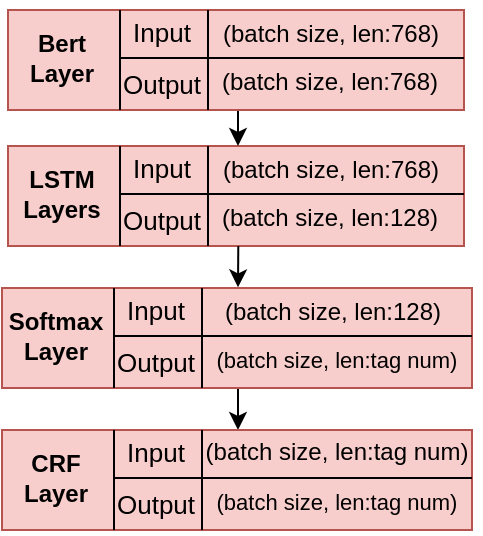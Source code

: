 <mxfile version="13.3.9" type="github">
  <diagram id="X-_uqeIbl1GHuLs3GYBl" name="第 1 页">
    <mxGraphModel dx="795" dy="443" grid="1" gridSize="10" guides="1" tooltips="1" connect="1" arrows="1" fold="1" page="1" pageScale="1" pageWidth="250" pageHeight="280" math="0" shadow="0">
      <root>
        <mxCell id="0" />
        <mxCell id="1" parent="0" />
        <mxCell id="XVLoJR0zLxYacdBKWkdC-13" value="" style="rounded=0;whiteSpace=wrap;html=1;fillColor=#f8cecc;strokeColor=#b85450;" parent="1" vertex="1">
          <mxGeometry x="7" y="77" width="228" height="50" as="geometry" />
        </mxCell>
        <mxCell id="XVLoJR0zLxYacdBKWkdC-14" value="" style="endArrow=none;html=1;" parent="1" edge="1">
          <mxGeometry width="50" height="50" relative="1" as="geometry">
            <mxPoint x="63" y="127" as="sourcePoint" />
            <mxPoint x="63" y="77" as="targetPoint" />
          </mxGeometry>
        </mxCell>
        <mxCell id="XVLoJR0zLxYacdBKWkdC-15" value="" style="endArrow=none;html=1;" parent="1" edge="1">
          <mxGeometry width="50" height="50" relative="1" as="geometry">
            <mxPoint x="107" y="127" as="sourcePoint" />
            <mxPoint x="107" y="77" as="targetPoint" />
          </mxGeometry>
        </mxCell>
        <mxCell id="XVLoJR0zLxYacdBKWkdC-16" value="&lt;font style=&quot;font-size: 13px;&quot;&gt;Input&lt;br style=&quot;font-size: 13px;&quot;&gt;&lt;/font&gt;" style="text;html=1;strokeColor=none;fillColor=none;align=center;verticalAlign=middle;whiteSpace=wrap;rounded=0;fontSize=13;strokeWidth=3;fontStyle=0" parent="1" vertex="1">
          <mxGeometry x="74" y="83.25" width="20" height="10" as="geometry" />
        </mxCell>
        <mxCell id="XVLoJR0zLxYacdBKWkdC-17" value="LSTM Layers" style="text;html=1;strokeColor=none;fillColor=none;align=center;verticalAlign=middle;whiteSpace=wrap;rounded=0;fontSize=12;labelBackgroundColor=none;strokeWidth=3;fontStyle=1" parent="1" vertex="1">
          <mxGeometry x="19" y="72" width="30" height="57" as="geometry" />
        </mxCell>
        <mxCell id="XVLoJR0zLxYacdBKWkdC-18" value="&lt;font style=&quot;font-size: 13px;&quot;&gt;Output&lt;br style=&quot;font-size: 13px;&quot;&gt;&lt;/font&gt;" style="text;html=1;strokeColor=none;fillColor=none;align=center;verticalAlign=middle;whiteSpace=wrap;rounded=0;fontSize=13;strokeWidth=3;fontStyle=0" parent="1" vertex="1">
          <mxGeometry x="74" y="108.75" width="20" height="10" as="geometry" />
        </mxCell>
        <mxCell id="XVLoJR0zLxYacdBKWkdC-19" value="" style="line;strokeWidth=1;html=1;labelBackgroundColor=#ffffff;fontSize=4;" parent="1" vertex="1">
          <mxGeometry x="63" y="96" width="172" height="10" as="geometry" />
        </mxCell>
        <mxCell id="XVLoJR0zLxYacdBKWkdC-20" value="(batch size, len:768)" style="text;html=1;strokeColor=none;fillColor=none;align=center;verticalAlign=middle;whiteSpace=wrap;rounded=0;labelBackgroundColor=none;fontSize=12;strokeWidth=3;fontStyle=0" parent="1" vertex="1">
          <mxGeometry x="108" y="80" width="121" height="17" as="geometry" />
        </mxCell>
        <mxCell id="XVLoJR0zLxYacdBKWkdC-21" value="(batch size, len:128)" style="text;html=1;strokeColor=none;fillColor=none;align=center;verticalAlign=middle;whiteSpace=wrap;rounded=0;labelBackgroundColor=none;fontSize=12;strokeWidth=3;fontStyle=0;labelBorderColor=none;" parent="1" vertex="1">
          <mxGeometry x="107.25" y="103" width="121.5" height="20" as="geometry" />
        </mxCell>
        <mxCell id="XVLoJR0zLxYacdBKWkdC-50" value="" style="endArrow=classic;html=1;fontSize=13;exitX=0.5;exitY=1;exitDx=0;exitDy=0;" parent="1" edge="1">
          <mxGeometry width="50" height="50" relative="1" as="geometry">
            <mxPoint x="122" y="59" as="sourcePoint" />
            <mxPoint x="122" y="77" as="targetPoint" />
          </mxGeometry>
        </mxCell>
        <mxCell id="XVLoJR0zLxYacdBKWkdC-51" value="" style="endArrow=classic;html=1;fontSize=13;exitX=0.524;exitY=1.005;exitDx=0;exitDy=0;exitPerimeter=0;" parent="1" edge="1">
          <mxGeometry width="50" height="50" relative="1" as="geometry">
            <mxPoint x="122.144" y="127.0" as="sourcePoint" />
            <mxPoint x="122" y="147.65" as="targetPoint" />
          </mxGeometry>
        </mxCell>
        <mxCell id="XVLoJR0zLxYacdBKWkdC-52" value="" style="endArrow=classic;html=1;fontSize=13;exitX=0.5;exitY=1;exitDx=0;exitDy=0;" parent="1" edge="1">
          <mxGeometry width="50" height="50" relative="1" as="geometry">
            <mxPoint x="122" y="198" as="sourcePoint" />
            <mxPoint x="122" y="219" as="targetPoint" />
          </mxGeometry>
        </mxCell>
        <mxCell id="MComuTEHDrIpXEhBZGNQ-1" value="" style="rounded=0;whiteSpace=wrap;html=1;fillColor=#f8cecc;strokeColor=#b85450;" vertex="1" parent="1">
          <mxGeometry x="7" y="9" width="228" height="50" as="geometry" />
        </mxCell>
        <mxCell id="MComuTEHDrIpXEhBZGNQ-2" value="" style="endArrow=none;html=1;" edge="1" parent="1">
          <mxGeometry width="50" height="50" relative="1" as="geometry">
            <mxPoint x="63" y="59" as="sourcePoint" />
            <mxPoint x="63" y="9" as="targetPoint" />
          </mxGeometry>
        </mxCell>
        <mxCell id="MComuTEHDrIpXEhBZGNQ-3" value="" style="endArrow=none;html=1;" edge="1" parent="1">
          <mxGeometry width="50" height="50" relative="1" as="geometry">
            <mxPoint x="107" y="59" as="sourcePoint" />
            <mxPoint x="107" y="9" as="targetPoint" />
          </mxGeometry>
        </mxCell>
        <mxCell id="MComuTEHDrIpXEhBZGNQ-4" value="&lt;font style=&quot;font-size: 13px;&quot;&gt;Input&lt;br style=&quot;font-size: 13px;&quot;&gt;&lt;/font&gt;" style="text;html=1;strokeColor=none;fillColor=none;align=center;verticalAlign=middle;whiteSpace=wrap;rounded=0;fontSize=13;strokeWidth=3;fontStyle=0" vertex="1" parent="1">
          <mxGeometry x="74" y="15.25" width="20" height="10" as="geometry" />
        </mxCell>
        <mxCell id="MComuTEHDrIpXEhBZGNQ-5" value="Bert&lt;br&gt;Layer" style="text;html=1;strokeColor=none;fillColor=none;align=center;verticalAlign=middle;whiteSpace=wrap;rounded=0;fontSize=12;labelBackgroundColor=none;strokeWidth=3;fontStyle=1" vertex="1" parent="1">
          <mxGeometry x="19" y="4" width="30" height="57" as="geometry" />
        </mxCell>
        <mxCell id="MComuTEHDrIpXEhBZGNQ-6" value="&lt;font style=&quot;font-size: 13px;&quot;&gt;Output&lt;br style=&quot;font-size: 13px;&quot;&gt;&lt;/font&gt;" style="text;html=1;strokeColor=none;fillColor=none;align=center;verticalAlign=middle;whiteSpace=wrap;rounded=0;fontSize=13;strokeWidth=3;fontStyle=0" vertex="1" parent="1">
          <mxGeometry x="74" y="40.75" width="20" height="10" as="geometry" />
        </mxCell>
        <mxCell id="MComuTEHDrIpXEhBZGNQ-7" value="" style="line;strokeWidth=1;html=1;labelBackgroundColor=#ffffff;fontSize=4;" vertex="1" parent="1">
          <mxGeometry x="63" y="28" width="172" height="10" as="geometry" />
        </mxCell>
        <mxCell id="MComuTEHDrIpXEhBZGNQ-8" value="(batch size, len:768)" style="text;html=1;strokeColor=none;fillColor=none;align=center;verticalAlign=middle;whiteSpace=wrap;rounded=0;labelBackgroundColor=none;fontSize=12;strokeWidth=3;fontStyle=0" vertex="1" parent="1">
          <mxGeometry x="108" y="12" width="121" height="17" as="geometry" />
        </mxCell>
        <mxCell id="MComuTEHDrIpXEhBZGNQ-9" value="(batch size, len:768)" style="text;html=1;strokeColor=none;fillColor=none;align=center;verticalAlign=middle;whiteSpace=wrap;rounded=0;labelBackgroundColor=none;fontSize=12;strokeWidth=3;fontStyle=0;labelBorderColor=none;" vertex="1" parent="1">
          <mxGeometry x="107.25" y="35" width="121.5" height="20" as="geometry" />
        </mxCell>
        <mxCell id="MComuTEHDrIpXEhBZGNQ-10" value="" style="rounded=0;whiteSpace=wrap;html=1;fillColor=#f8cecc;strokeColor=#b85450;" vertex="1" parent="1">
          <mxGeometry x="4" y="148" width="235" height="50" as="geometry" />
        </mxCell>
        <mxCell id="MComuTEHDrIpXEhBZGNQ-11" value="" style="endArrow=none;html=1;" edge="1" parent="1">
          <mxGeometry width="50" height="50" relative="1" as="geometry">
            <mxPoint x="60" y="198" as="sourcePoint" />
            <mxPoint x="60" y="148" as="targetPoint" />
          </mxGeometry>
        </mxCell>
        <mxCell id="MComuTEHDrIpXEhBZGNQ-12" value="" style="endArrow=none;html=1;" edge="1" parent="1">
          <mxGeometry width="50" height="50" relative="1" as="geometry">
            <mxPoint x="104" y="198" as="sourcePoint" />
            <mxPoint x="104" y="148" as="targetPoint" />
          </mxGeometry>
        </mxCell>
        <mxCell id="MComuTEHDrIpXEhBZGNQ-13" value="&lt;font style=&quot;font-size: 13px;&quot;&gt;Input&lt;br style=&quot;font-size: 13px;&quot;&gt;&lt;/font&gt;" style="text;html=1;strokeColor=none;fillColor=none;align=center;verticalAlign=middle;whiteSpace=wrap;rounded=0;fontSize=13;strokeWidth=3;fontStyle=0" vertex="1" parent="1">
          <mxGeometry x="71" y="154.25" width="20" height="10" as="geometry" />
        </mxCell>
        <mxCell id="MComuTEHDrIpXEhBZGNQ-14" value="Softmax&lt;br&gt;Layer" style="text;html=1;strokeColor=none;fillColor=none;align=center;verticalAlign=middle;whiteSpace=wrap;rounded=0;fontSize=12;labelBackgroundColor=none;strokeWidth=3;fontStyle=1" vertex="1" parent="1">
          <mxGeometry x="16" y="143" width="30" height="57" as="geometry" />
        </mxCell>
        <mxCell id="MComuTEHDrIpXEhBZGNQ-15" value="&lt;font style=&quot;font-size: 13px;&quot;&gt;Output&lt;br style=&quot;font-size: 13px;&quot;&gt;&lt;/font&gt;" style="text;html=1;strokeColor=none;fillColor=none;align=center;verticalAlign=middle;whiteSpace=wrap;rounded=0;fontSize=13;strokeWidth=3;fontStyle=0" vertex="1" parent="1">
          <mxGeometry x="71" y="179.75" width="20" height="10" as="geometry" />
        </mxCell>
        <mxCell id="MComuTEHDrIpXEhBZGNQ-16" value="" style="line;strokeWidth=1;html=1;labelBackgroundColor=#ffffff;fontSize=4;" vertex="1" parent="1">
          <mxGeometry x="60" y="167" width="179" height="10" as="geometry" />
        </mxCell>
        <mxCell id="MComuTEHDrIpXEhBZGNQ-17" value="(batch size, len:128)" style="text;html=1;strokeColor=none;fillColor=none;align=center;verticalAlign=middle;whiteSpace=wrap;rounded=0;labelBackgroundColor=none;fontSize=12;strokeWidth=3;fontStyle=0" vertex="1" parent="1">
          <mxGeometry x="109" y="151" width="121" height="17" as="geometry" />
        </mxCell>
        <mxCell id="MComuTEHDrIpXEhBZGNQ-18" value="(batch size, len:tag num)" style="text;html=1;strokeColor=none;fillColor=none;align=center;verticalAlign=middle;whiteSpace=wrap;rounded=0;labelBackgroundColor=none;fontSize=11;strokeWidth=2;fontStyle=0;labelBorderColor=none;" vertex="1" parent="1">
          <mxGeometry x="103.25" y="174" width="136.75" height="20" as="geometry" />
        </mxCell>
        <mxCell id="MComuTEHDrIpXEhBZGNQ-19" value="" style="rounded=0;whiteSpace=wrap;html=1;fillColor=#f8cecc;strokeColor=#b85450;" vertex="1" parent="1">
          <mxGeometry x="4" y="219" width="235" height="50" as="geometry" />
        </mxCell>
        <mxCell id="MComuTEHDrIpXEhBZGNQ-20" value="" style="endArrow=none;html=1;" edge="1" parent="1">
          <mxGeometry width="50" height="50" relative="1" as="geometry">
            <mxPoint x="60" y="269" as="sourcePoint" />
            <mxPoint x="60" y="219" as="targetPoint" />
          </mxGeometry>
        </mxCell>
        <mxCell id="MComuTEHDrIpXEhBZGNQ-21" value="" style="endArrow=none;html=1;" edge="1" parent="1">
          <mxGeometry width="50" height="50" relative="1" as="geometry">
            <mxPoint x="104" y="269" as="sourcePoint" />
            <mxPoint x="104" y="219" as="targetPoint" />
          </mxGeometry>
        </mxCell>
        <mxCell id="MComuTEHDrIpXEhBZGNQ-22" value="&lt;font style=&quot;font-size: 13px;&quot;&gt;Input&lt;br style=&quot;font-size: 13px;&quot;&gt;&lt;/font&gt;" style="text;html=1;strokeColor=none;fillColor=none;align=center;verticalAlign=middle;whiteSpace=wrap;rounded=0;fontSize=13;strokeWidth=3;fontStyle=0" vertex="1" parent="1">
          <mxGeometry x="71" y="225.25" width="20" height="10" as="geometry" />
        </mxCell>
        <mxCell id="MComuTEHDrIpXEhBZGNQ-23" value="CRF&lt;br&gt;Layer" style="text;html=1;strokeColor=none;fillColor=none;align=center;verticalAlign=middle;whiteSpace=wrap;rounded=0;fontSize=12;labelBackgroundColor=none;strokeWidth=3;fontStyle=1" vertex="1" parent="1">
          <mxGeometry x="16" y="214" width="30" height="57" as="geometry" />
        </mxCell>
        <mxCell id="MComuTEHDrIpXEhBZGNQ-24" value="&lt;font style=&quot;font-size: 13px;&quot;&gt;Output&lt;br style=&quot;font-size: 13px;&quot;&gt;&lt;/font&gt;" style="text;html=1;strokeColor=none;fillColor=none;align=center;verticalAlign=middle;whiteSpace=wrap;rounded=0;fontSize=13;strokeWidth=3;fontStyle=0" vertex="1" parent="1">
          <mxGeometry x="71" y="250.75" width="20" height="10" as="geometry" />
        </mxCell>
        <mxCell id="MComuTEHDrIpXEhBZGNQ-25" value="" style="line;strokeWidth=1;html=1;labelBackgroundColor=#ffffff;fontSize=4;" vertex="1" parent="1">
          <mxGeometry x="60" y="238" width="179" height="10" as="geometry" />
        </mxCell>
        <mxCell id="MComuTEHDrIpXEhBZGNQ-26" value="(batch size, len:tag num)" style="text;html=1;strokeColor=none;fillColor=none;align=center;verticalAlign=middle;whiteSpace=wrap;rounded=0;labelBackgroundColor=none;fontSize=12;strokeWidth=3;fontStyle=0" vertex="1" parent="1">
          <mxGeometry x="100.12" y="221.75" width="143" height="17" as="geometry" />
        </mxCell>
        <mxCell id="MComuTEHDrIpXEhBZGNQ-27" value="(batch size, len:tag num)" style="text;html=1;strokeColor=none;fillColor=none;align=center;verticalAlign=middle;whiteSpace=wrap;rounded=0;labelBackgroundColor=none;fontSize=11;strokeWidth=2;fontStyle=0;labelBorderColor=none;" vertex="1" parent="1">
          <mxGeometry x="103.25" y="245" width="136.75" height="20" as="geometry" />
        </mxCell>
      </root>
    </mxGraphModel>
  </diagram>
</mxfile>
